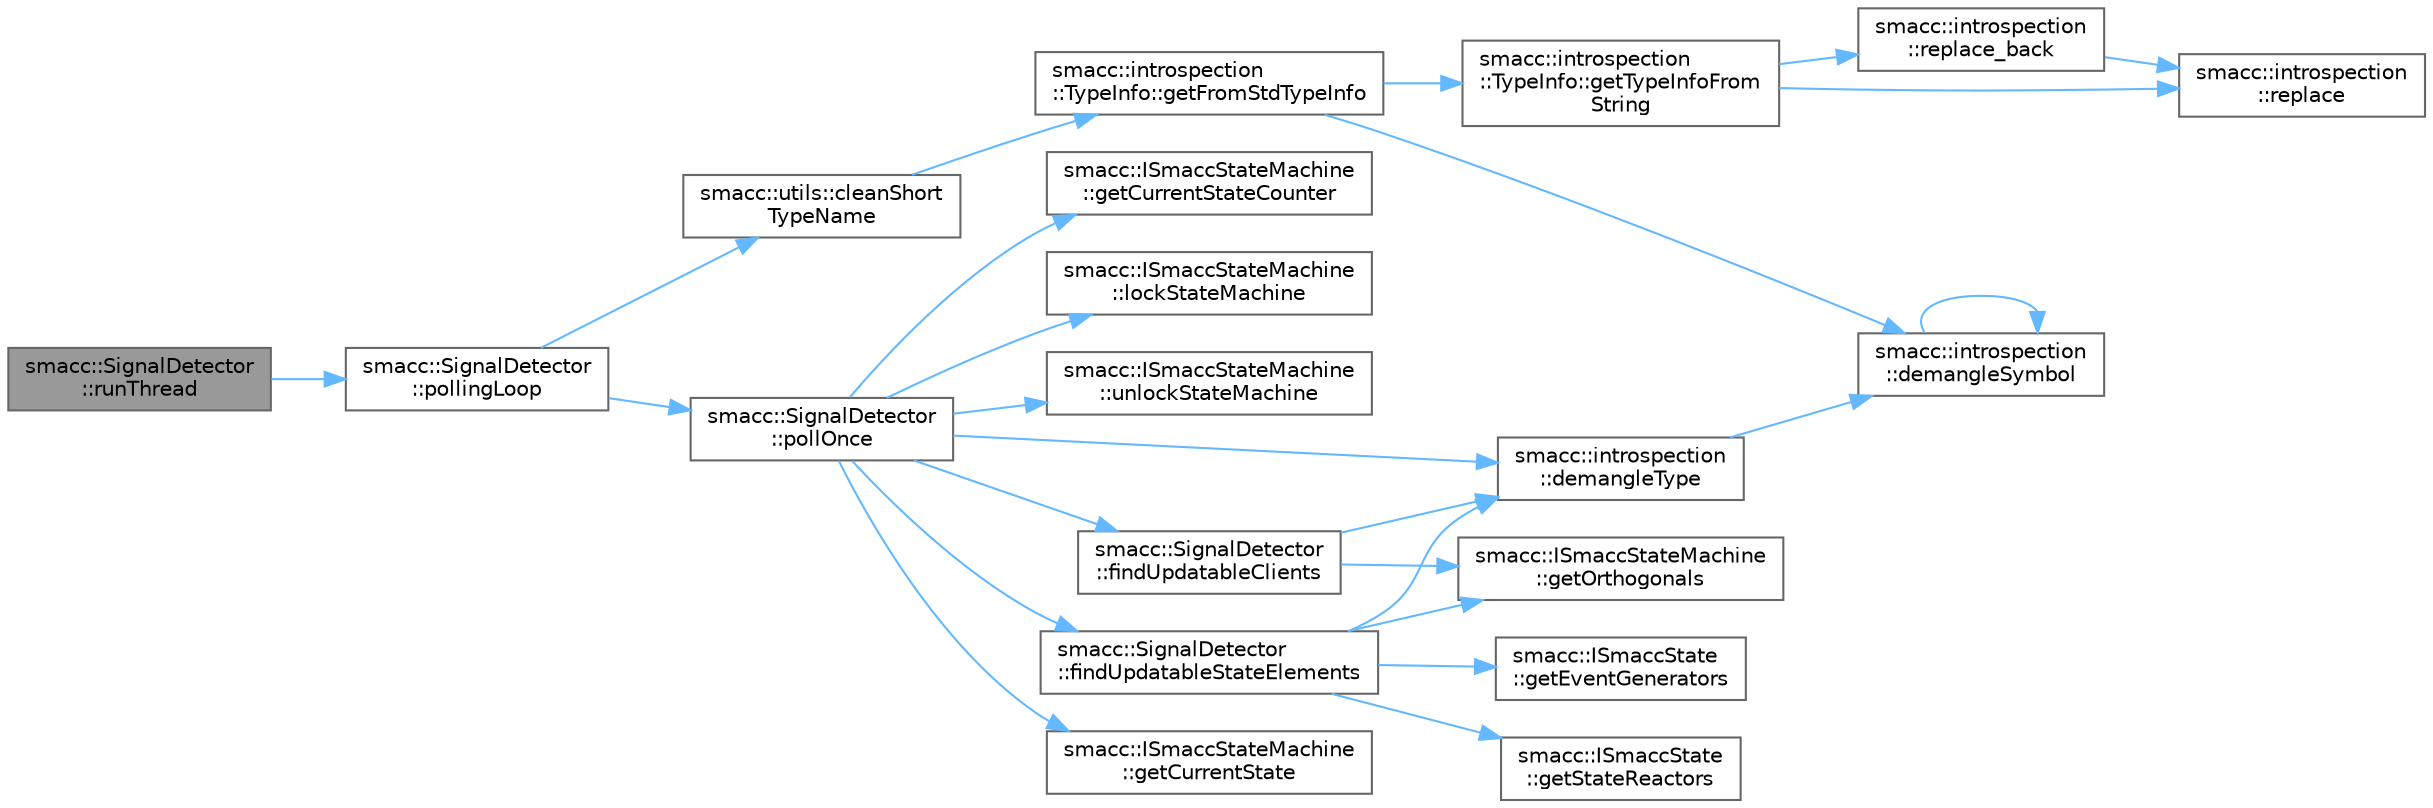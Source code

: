digraph "smacc::SignalDetector::runThread"
{
 // LATEX_PDF_SIZE
  bgcolor="transparent";
  edge [fontname=Helvetica,fontsize=10,labelfontname=Helvetica,labelfontsize=10];
  node [fontname=Helvetica,fontsize=10,shape=box,height=0.2,width=0.4];
  rankdir="LR";
  Node1 [label="smacc::SignalDetector\l::runThread",height=0.2,width=0.4,color="gray40", fillcolor="grey60", style="filled", fontcolor="black",tooltip=" "];
  Node1 -> Node2 [color="steelblue1",style="solid"];
  Node2 [label="smacc::SignalDetector\l::pollingLoop",height=0.2,width=0.4,color="grey40", fillcolor="white", style="filled",URL="$classsmacc_1_1SignalDetector.html#a2665e66cdae9f6533c64bbcecf3fa199",tooltip=" "];
  Node2 -> Node3 [color="steelblue1",style="solid"];
  Node3 [label="smacc::utils::cleanShort\lTypeName",height=0.2,width=0.4,color="grey40", fillcolor="white", style="filled",URL="$namespacesmacc_1_1utils.html#aacd1975bb7cd9bec4b50e111a2ae7edb",tooltip=" "];
  Node3 -> Node4 [color="steelblue1",style="solid"];
  Node4 [label="smacc::introspection\l::TypeInfo::getFromStdTypeInfo",height=0.2,width=0.4,color="grey40", fillcolor="white", style="filled",URL="$classsmacc_1_1introspection_1_1TypeInfo.html#ada1e604cd8bf968a5f816fbace4af881",tooltip=" "];
  Node4 -> Node5 [color="steelblue1",style="solid"];
  Node5 [label="smacc::introspection\l::demangleSymbol",height=0.2,width=0.4,color="grey40", fillcolor="white", style="filled",URL="$namespacesmacc_1_1introspection.html#aa9158a0ff0cfe83a59877e6af7d7f873",tooltip=" "];
  Node5 -> Node5 [color="steelblue1",style="solid"];
  Node4 -> Node6 [color="steelblue1",style="solid"];
  Node6 [label="smacc::introspection\l::TypeInfo::getTypeInfoFrom\lString",height=0.2,width=0.4,color="grey40", fillcolor="white", style="filled",URL="$classsmacc_1_1introspection_1_1TypeInfo.html#a47d65b6c61499d7ae8ab9f6325c84837",tooltip=" "];
  Node6 -> Node7 [color="steelblue1",style="solid"];
  Node7 [label="smacc::introspection\l::replace",height=0.2,width=0.4,color="grey40", fillcolor="white", style="filled",URL="$namespacesmacc_1_1introspection.html#a48571b9bf3b115d2a83cc0147c96d0bd",tooltip=" "];
  Node6 -> Node8 [color="steelblue1",style="solid"];
  Node8 [label="smacc::introspection\l::replace_back",height=0.2,width=0.4,color="grey40", fillcolor="white", style="filled",URL="$namespacesmacc_1_1introspection.html#a03d7d3379217139c51d5e7df81c7ccc2",tooltip=" "];
  Node8 -> Node7 [color="steelblue1",style="solid"];
  Node2 -> Node9 [color="steelblue1",style="solid"];
  Node9 [label="smacc::SignalDetector\l::pollOnce",height=0.2,width=0.4,color="grey40", fillcolor="white", style="filled",URL="$classsmacc_1_1SignalDetector.html#a9a116479e23259f3a5d5d4a47278afd5",tooltip=" "];
  Node9 -> Node10 [color="steelblue1",style="solid"];
  Node10 [label="smacc::introspection\l::demangleType",height=0.2,width=0.4,color="grey40", fillcolor="white", style="filled",URL="$namespacesmacc_1_1introspection.html#a670e39ccea29952859df4e2d0e45077b",tooltip=" "];
  Node10 -> Node5 [color="steelblue1",style="solid"];
  Node9 -> Node11 [color="steelblue1",style="solid"];
  Node11 [label="smacc::SignalDetector\l::findUpdatableClients",height=0.2,width=0.4,color="grey40", fillcolor="white", style="filled",URL="$classsmacc_1_1SignalDetector.html#a47ec2df560e2e33758ce3975bece9385",tooltip=" "];
  Node11 -> Node10 [color="steelblue1",style="solid"];
  Node11 -> Node12 [color="steelblue1",style="solid"];
  Node12 [label="smacc::ISmaccStateMachine\l::getOrthogonals",height=0.2,width=0.4,color="grey40", fillcolor="white", style="filled",URL="$classsmacc_1_1ISmaccStateMachine.html#a7f5b2882dbd077584767cb2533ed3c49",tooltip=" "];
  Node9 -> Node13 [color="steelblue1",style="solid"];
  Node13 [label="smacc::SignalDetector\l::findUpdatableStateElements",height=0.2,width=0.4,color="grey40", fillcolor="white", style="filled",URL="$classsmacc_1_1SignalDetector.html#a443234ebdf8cedd45cde725e64639dfe",tooltip=" "];
  Node13 -> Node10 [color="steelblue1",style="solid"];
  Node13 -> Node14 [color="steelblue1",style="solid"];
  Node14 [label="smacc::ISmaccState\l::getEventGenerators",height=0.2,width=0.4,color="grey40", fillcolor="white", style="filled",URL="$classsmacc_1_1ISmaccState.html#a1da272d8ebbdee1757de8a1feba907f7",tooltip=" "];
  Node13 -> Node12 [color="steelblue1",style="solid"];
  Node13 -> Node15 [color="steelblue1",style="solid"];
  Node15 [label="smacc::ISmaccState\l::getStateReactors",height=0.2,width=0.4,color="grey40", fillcolor="white", style="filled",URL="$classsmacc_1_1ISmaccState.html#a758fea49c0c8b60f940e5708495f5c8a",tooltip=" "];
  Node9 -> Node16 [color="steelblue1",style="solid"];
  Node16 [label="smacc::ISmaccStateMachine\l::getCurrentState",height=0.2,width=0.4,color="grey40", fillcolor="white", style="filled",URL="$classsmacc_1_1ISmaccStateMachine.html#a610d09dc5341fb63732be713c21fbe86",tooltip=" "];
  Node9 -> Node17 [color="steelblue1",style="solid"];
  Node17 [label="smacc::ISmaccStateMachine\l::getCurrentStateCounter",height=0.2,width=0.4,color="grey40", fillcolor="white", style="filled",URL="$classsmacc_1_1ISmaccStateMachine.html#a8d06ceb80aa405ffc74f5ce519f09d75",tooltip=" "];
  Node9 -> Node18 [color="steelblue1",style="solid"];
  Node18 [label="smacc::ISmaccStateMachine\l::lockStateMachine",height=0.2,width=0.4,color="grey40", fillcolor="white", style="filled",URL="$classsmacc_1_1ISmaccStateMachine.html#a5c8d4c9a4b11c7950266a00e48080ce3",tooltip=" "];
  Node9 -> Node19 [color="steelblue1",style="solid"];
  Node19 [label="smacc::ISmaccStateMachine\l::unlockStateMachine",height=0.2,width=0.4,color="grey40", fillcolor="white", style="filled",URL="$classsmacc_1_1ISmaccStateMachine.html#ae2e3ceb87bfe3f9d8bf320e36071fdc7",tooltip=" "];
}

